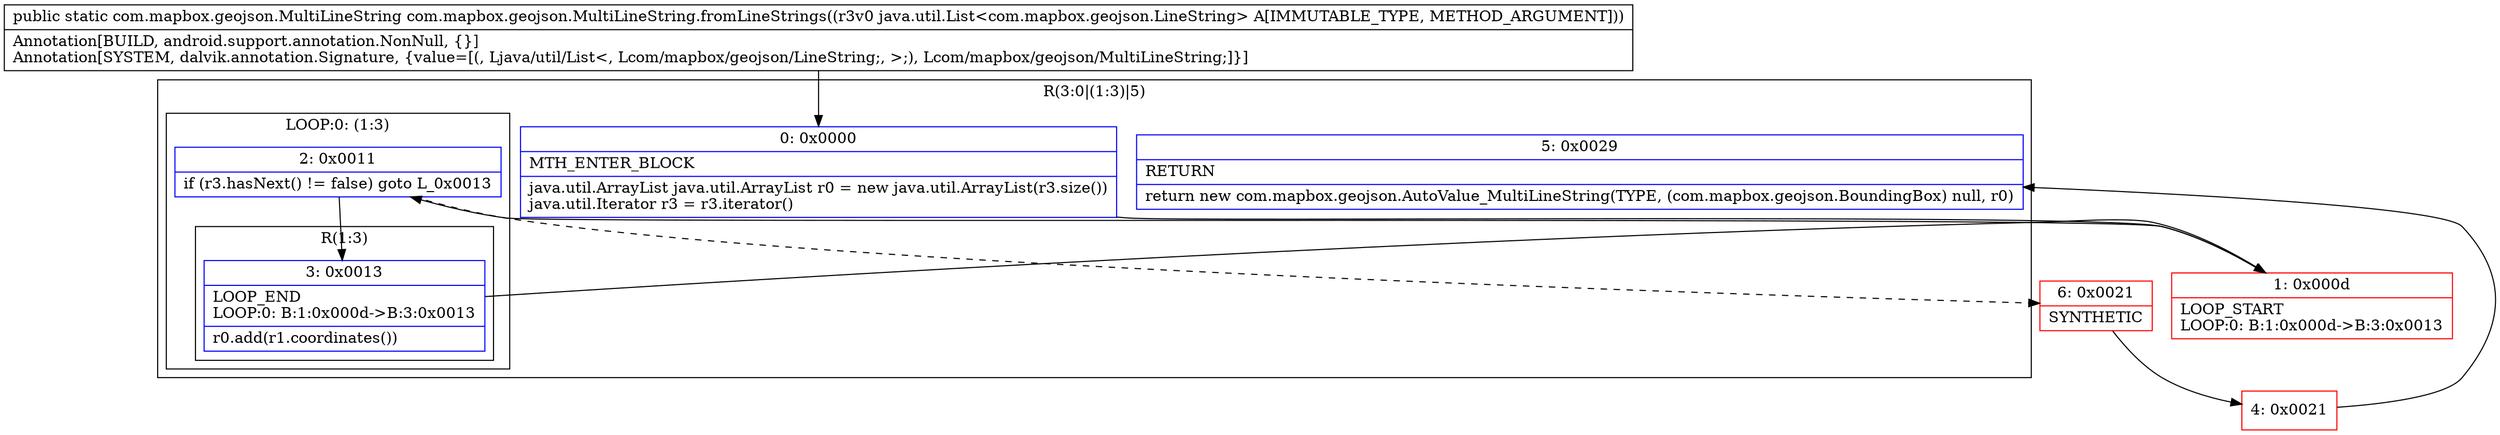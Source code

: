 digraph "CFG forcom.mapbox.geojson.MultiLineString.fromLineStrings(Ljava\/util\/List;)Lcom\/mapbox\/geojson\/MultiLineString;" {
subgraph cluster_Region_2130543374 {
label = "R(3:0|(1:3)|5)";
node [shape=record,color=blue];
Node_0 [shape=record,label="{0\:\ 0x0000|MTH_ENTER_BLOCK\l|java.util.ArrayList java.util.ArrayList r0 = new java.util.ArrayList(r3.size())\ljava.util.Iterator r3 = r3.iterator()\l}"];
subgraph cluster_LoopRegion_800753982 {
label = "LOOP:0: (1:3)";
node [shape=record,color=blue];
Node_2 [shape=record,label="{2\:\ 0x0011|if (r3.hasNext() != false) goto L_0x0013\l}"];
subgraph cluster_Region_1821248854 {
label = "R(1:3)";
node [shape=record,color=blue];
Node_3 [shape=record,label="{3\:\ 0x0013|LOOP_END\lLOOP:0: B:1:0x000d\-\>B:3:0x0013\l|r0.add(r1.coordinates())\l}"];
}
}
Node_5 [shape=record,label="{5\:\ 0x0029|RETURN\l|return new com.mapbox.geojson.AutoValue_MultiLineString(TYPE, (com.mapbox.geojson.BoundingBox) null, r0)\l}"];
}
Node_1 [shape=record,color=red,label="{1\:\ 0x000d|LOOP_START\lLOOP:0: B:1:0x000d\-\>B:3:0x0013\l}"];
Node_4 [shape=record,color=red,label="{4\:\ 0x0021}"];
Node_6 [shape=record,color=red,label="{6\:\ 0x0021|SYNTHETIC\l}"];
MethodNode[shape=record,label="{public static com.mapbox.geojson.MultiLineString com.mapbox.geojson.MultiLineString.fromLineStrings((r3v0 java.util.List\<com.mapbox.geojson.LineString\> A[IMMUTABLE_TYPE, METHOD_ARGUMENT]))  | Annotation[BUILD, android.support.annotation.NonNull, \{\}]\lAnnotation[SYSTEM, dalvik.annotation.Signature, \{value=[(, Ljava\/util\/List\<, Lcom\/mapbox\/geojson\/LineString;, \>;), Lcom\/mapbox\/geojson\/MultiLineString;]\}]\l}"];
MethodNode -> Node_0;
Node_0 -> Node_1;
Node_2 -> Node_3;
Node_2 -> Node_6[style=dashed];
Node_3 -> Node_1;
Node_1 -> Node_2;
Node_4 -> Node_5;
Node_6 -> Node_4;
}

